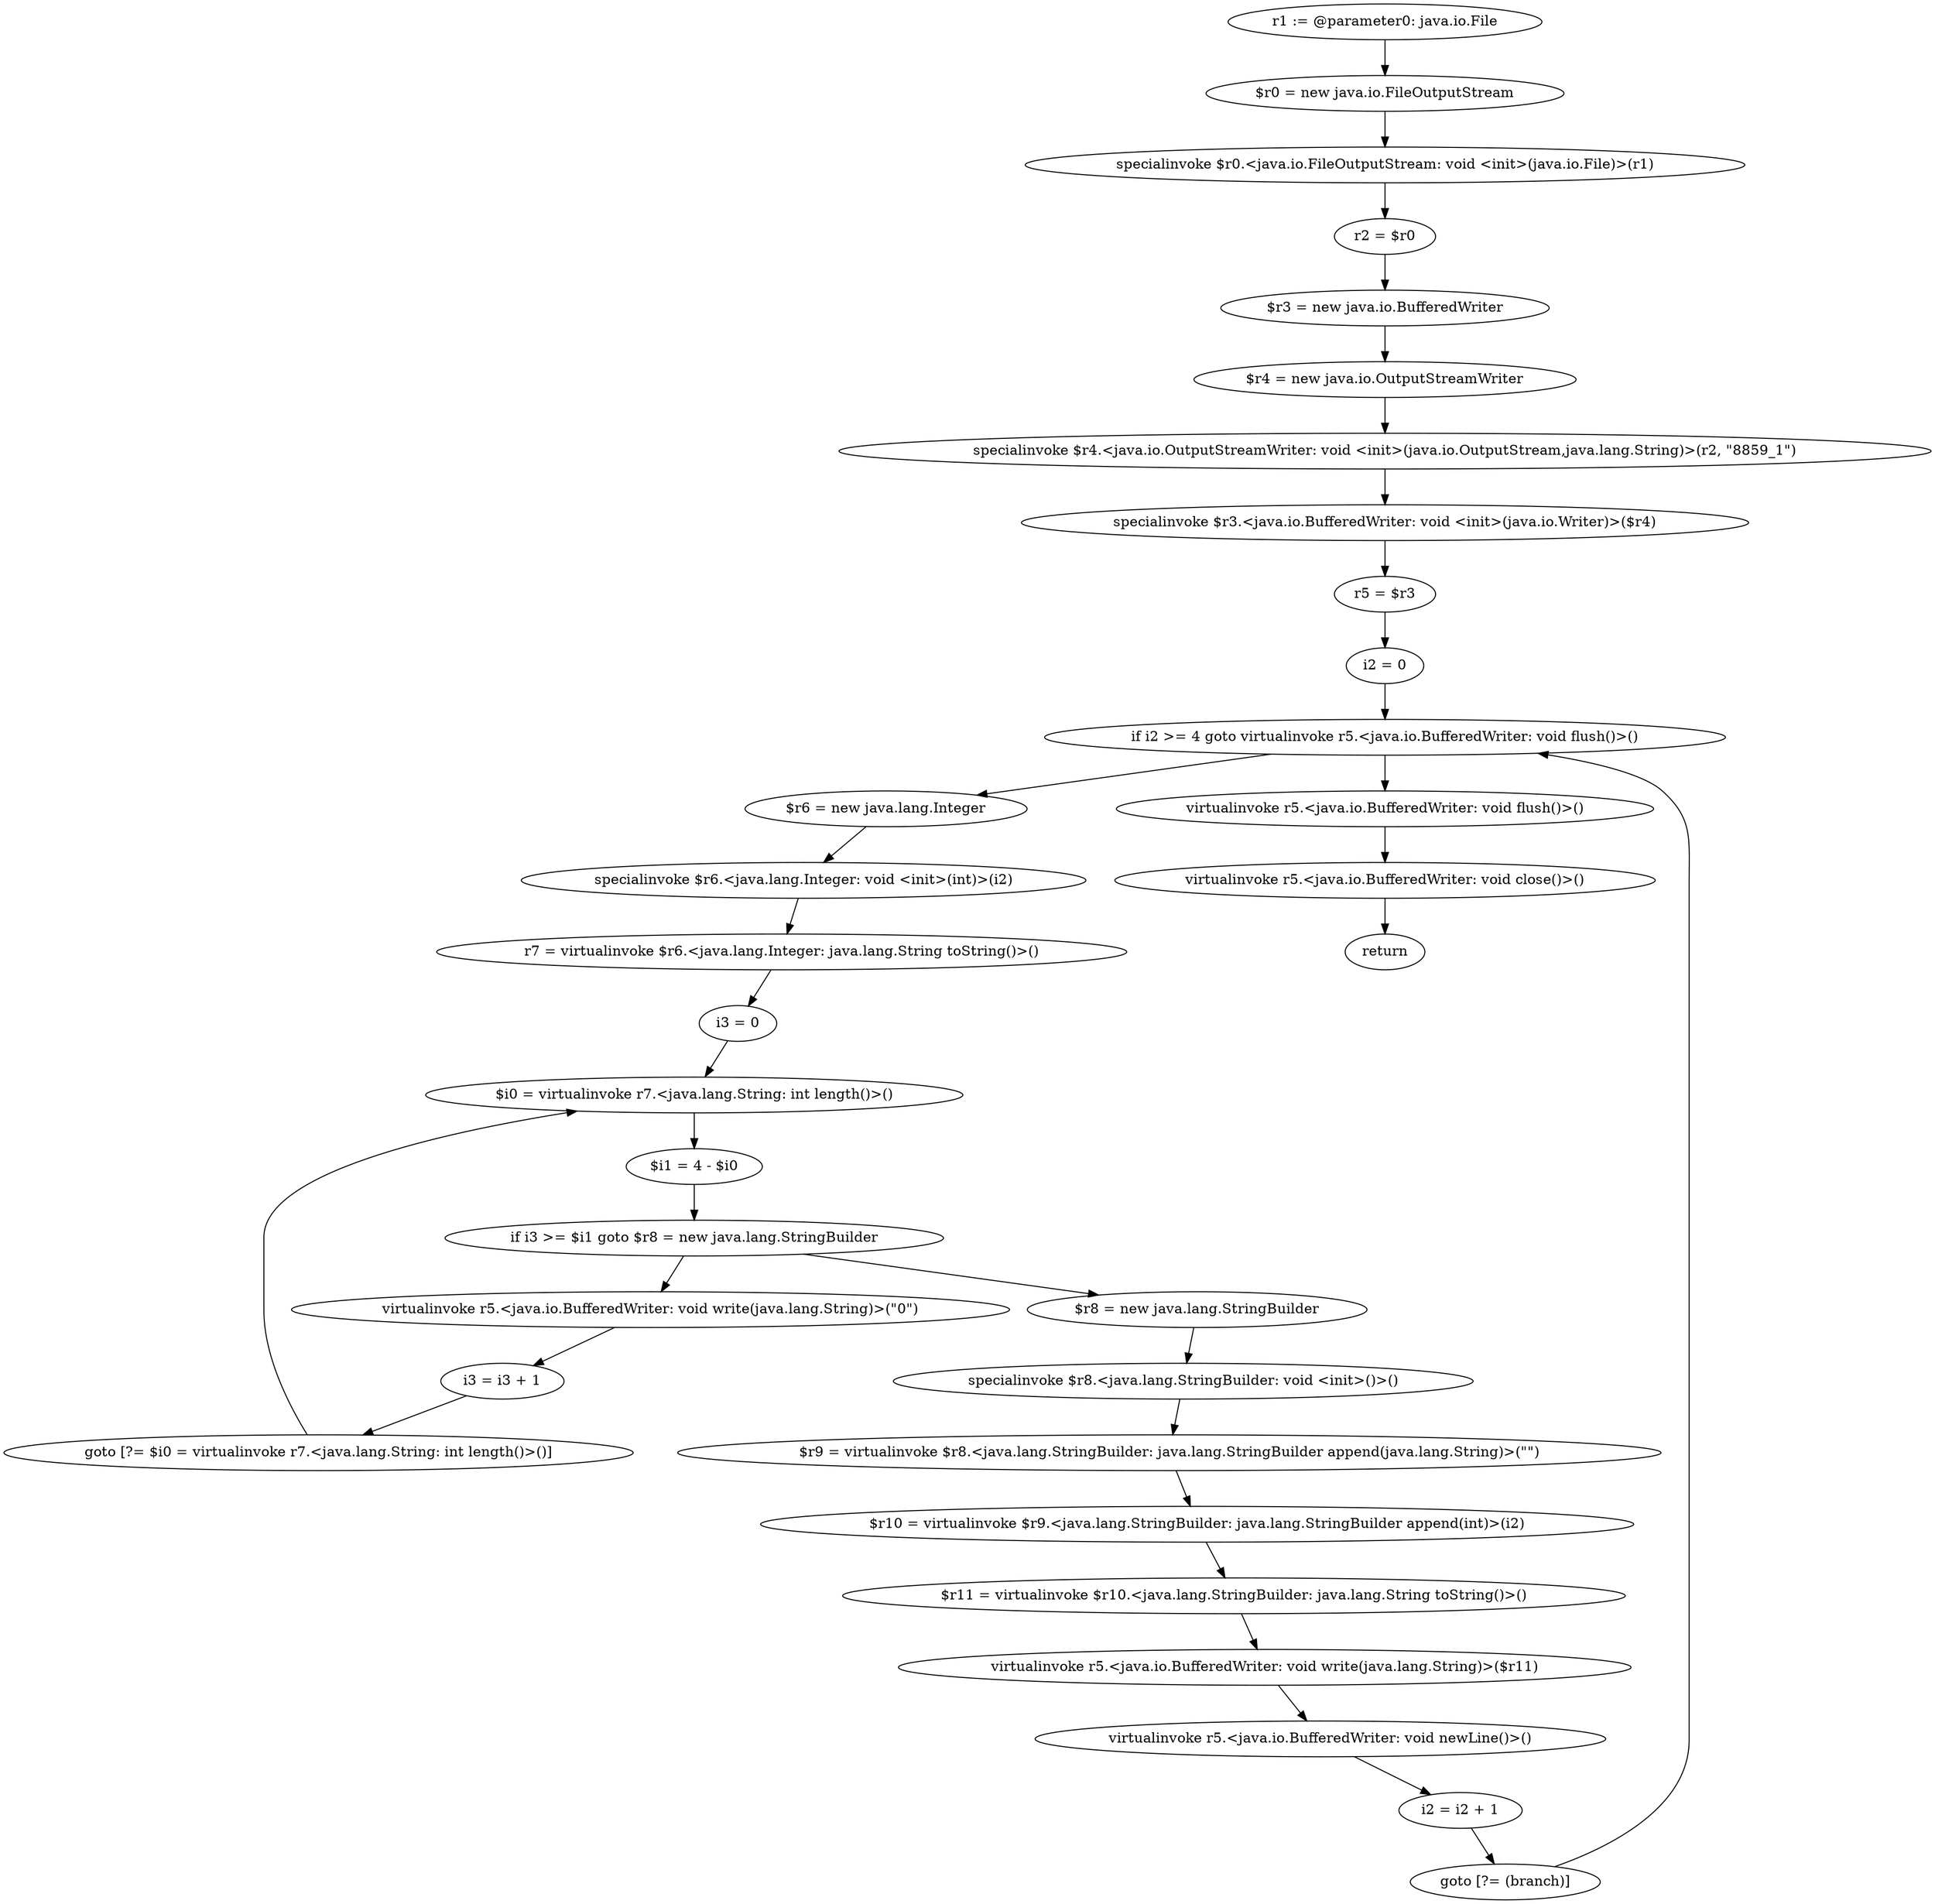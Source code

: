 digraph "unitGraph" {
    "r1 := @parameter0: java.io.File"
    "$r0 = new java.io.FileOutputStream"
    "specialinvoke $r0.<java.io.FileOutputStream: void <init>(java.io.File)>(r1)"
    "r2 = $r0"
    "$r3 = new java.io.BufferedWriter"
    "$r4 = new java.io.OutputStreamWriter"
    "specialinvoke $r4.<java.io.OutputStreamWriter: void <init>(java.io.OutputStream,java.lang.String)>(r2, \"8859_1\")"
    "specialinvoke $r3.<java.io.BufferedWriter: void <init>(java.io.Writer)>($r4)"
    "r5 = $r3"
    "i2 = 0"
    "if i2 >= 4 goto virtualinvoke r5.<java.io.BufferedWriter: void flush()>()"
    "$r6 = new java.lang.Integer"
    "specialinvoke $r6.<java.lang.Integer: void <init>(int)>(i2)"
    "r7 = virtualinvoke $r6.<java.lang.Integer: java.lang.String toString()>()"
    "i3 = 0"
    "$i0 = virtualinvoke r7.<java.lang.String: int length()>()"
    "$i1 = 4 - $i0"
    "if i3 >= $i1 goto $r8 = new java.lang.StringBuilder"
    "virtualinvoke r5.<java.io.BufferedWriter: void write(java.lang.String)>(\"0\")"
    "i3 = i3 + 1"
    "goto [?= $i0 = virtualinvoke r7.<java.lang.String: int length()>()]"
    "$r8 = new java.lang.StringBuilder"
    "specialinvoke $r8.<java.lang.StringBuilder: void <init>()>()"
    "$r9 = virtualinvoke $r8.<java.lang.StringBuilder: java.lang.StringBuilder append(java.lang.String)>(\"\")"
    "$r10 = virtualinvoke $r9.<java.lang.StringBuilder: java.lang.StringBuilder append(int)>(i2)"
    "$r11 = virtualinvoke $r10.<java.lang.StringBuilder: java.lang.String toString()>()"
    "virtualinvoke r5.<java.io.BufferedWriter: void write(java.lang.String)>($r11)"
    "virtualinvoke r5.<java.io.BufferedWriter: void newLine()>()"
    "i2 = i2 + 1"
    "goto [?= (branch)]"
    "virtualinvoke r5.<java.io.BufferedWriter: void flush()>()"
    "virtualinvoke r5.<java.io.BufferedWriter: void close()>()"
    "return"
    "r1 := @parameter0: java.io.File"->"$r0 = new java.io.FileOutputStream";
    "$r0 = new java.io.FileOutputStream"->"specialinvoke $r0.<java.io.FileOutputStream: void <init>(java.io.File)>(r1)";
    "specialinvoke $r0.<java.io.FileOutputStream: void <init>(java.io.File)>(r1)"->"r2 = $r0";
    "r2 = $r0"->"$r3 = new java.io.BufferedWriter";
    "$r3 = new java.io.BufferedWriter"->"$r4 = new java.io.OutputStreamWriter";
    "$r4 = new java.io.OutputStreamWriter"->"specialinvoke $r4.<java.io.OutputStreamWriter: void <init>(java.io.OutputStream,java.lang.String)>(r2, \"8859_1\")";
    "specialinvoke $r4.<java.io.OutputStreamWriter: void <init>(java.io.OutputStream,java.lang.String)>(r2, \"8859_1\")"->"specialinvoke $r3.<java.io.BufferedWriter: void <init>(java.io.Writer)>($r4)";
    "specialinvoke $r3.<java.io.BufferedWriter: void <init>(java.io.Writer)>($r4)"->"r5 = $r3";
    "r5 = $r3"->"i2 = 0";
    "i2 = 0"->"if i2 >= 4 goto virtualinvoke r5.<java.io.BufferedWriter: void flush()>()";
    "if i2 >= 4 goto virtualinvoke r5.<java.io.BufferedWriter: void flush()>()"->"$r6 = new java.lang.Integer";
    "if i2 >= 4 goto virtualinvoke r5.<java.io.BufferedWriter: void flush()>()"->"virtualinvoke r5.<java.io.BufferedWriter: void flush()>()";
    "$r6 = new java.lang.Integer"->"specialinvoke $r6.<java.lang.Integer: void <init>(int)>(i2)";
    "specialinvoke $r6.<java.lang.Integer: void <init>(int)>(i2)"->"r7 = virtualinvoke $r6.<java.lang.Integer: java.lang.String toString()>()";
    "r7 = virtualinvoke $r6.<java.lang.Integer: java.lang.String toString()>()"->"i3 = 0";
    "i3 = 0"->"$i0 = virtualinvoke r7.<java.lang.String: int length()>()";
    "$i0 = virtualinvoke r7.<java.lang.String: int length()>()"->"$i1 = 4 - $i0";
    "$i1 = 4 - $i0"->"if i3 >= $i1 goto $r8 = new java.lang.StringBuilder";
    "if i3 >= $i1 goto $r8 = new java.lang.StringBuilder"->"virtualinvoke r5.<java.io.BufferedWriter: void write(java.lang.String)>(\"0\")";
    "if i3 >= $i1 goto $r8 = new java.lang.StringBuilder"->"$r8 = new java.lang.StringBuilder";
    "virtualinvoke r5.<java.io.BufferedWriter: void write(java.lang.String)>(\"0\")"->"i3 = i3 + 1";
    "i3 = i3 + 1"->"goto [?= $i0 = virtualinvoke r7.<java.lang.String: int length()>()]";
    "goto [?= $i0 = virtualinvoke r7.<java.lang.String: int length()>()]"->"$i0 = virtualinvoke r7.<java.lang.String: int length()>()";
    "$r8 = new java.lang.StringBuilder"->"specialinvoke $r8.<java.lang.StringBuilder: void <init>()>()";
    "specialinvoke $r8.<java.lang.StringBuilder: void <init>()>()"->"$r9 = virtualinvoke $r8.<java.lang.StringBuilder: java.lang.StringBuilder append(java.lang.String)>(\"\")";
    "$r9 = virtualinvoke $r8.<java.lang.StringBuilder: java.lang.StringBuilder append(java.lang.String)>(\"\")"->"$r10 = virtualinvoke $r9.<java.lang.StringBuilder: java.lang.StringBuilder append(int)>(i2)";
    "$r10 = virtualinvoke $r9.<java.lang.StringBuilder: java.lang.StringBuilder append(int)>(i2)"->"$r11 = virtualinvoke $r10.<java.lang.StringBuilder: java.lang.String toString()>()";
    "$r11 = virtualinvoke $r10.<java.lang.StringBuilder: java.lang.String toString()>()"->"virtualinvoke r5.<java.io.BufferedWriter: void write(java.lang.String)>($r11)";
    "virtualinvoke r5.<java.io.BufferedWriter: void write(java.lang.String)>($r11)"->"virtualinvoke r5.<java.io.BufferedWriter: void newLine()>()";
    "virtualinvoke r5.<java.io.BufferedWriter: void newLine()>()"->"i2 = i2 + 1";
    "i2 = i2 + 1"->"goto [?= (branch)]";
    "goto [?= (branch)]"->"if i2 >= 4 goto virtualinvoke r5.<java.io.BufferedWriter: void flush()>()";
    "virtualinvoke r5.<java.io.BufferedWriter: void flush()>()"->"virtualinvoke r5.<java.io.BufferedWriter: void close()>()";
    "virtualinvoke r5.<java.io.BufferedWriter: void close()>()"->"return";
}
